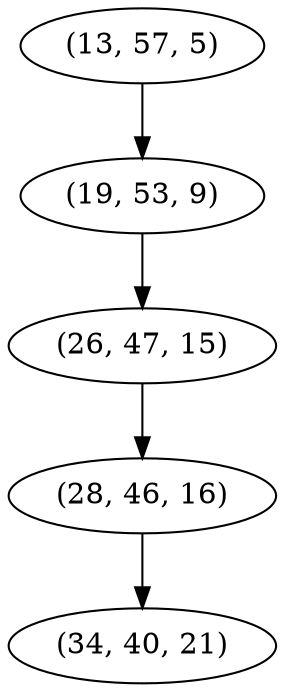 digraph tree {
    "(13, 57, 5)";
    "(19, 53, 9)";
    "(26, 47, 15)";
    "(28, 46, 16)";
    "(34, 40, 21)";
    "(13, 57, 5)" -> "(19, 53, 9)";
    "(19, 53, 9)" -> "(26, 47, 15)";
    "(26, 47, 15)" -> "(28, 46, 16)";
    "(28, 46, 16)" -> "(34, 40, 21)";
}
